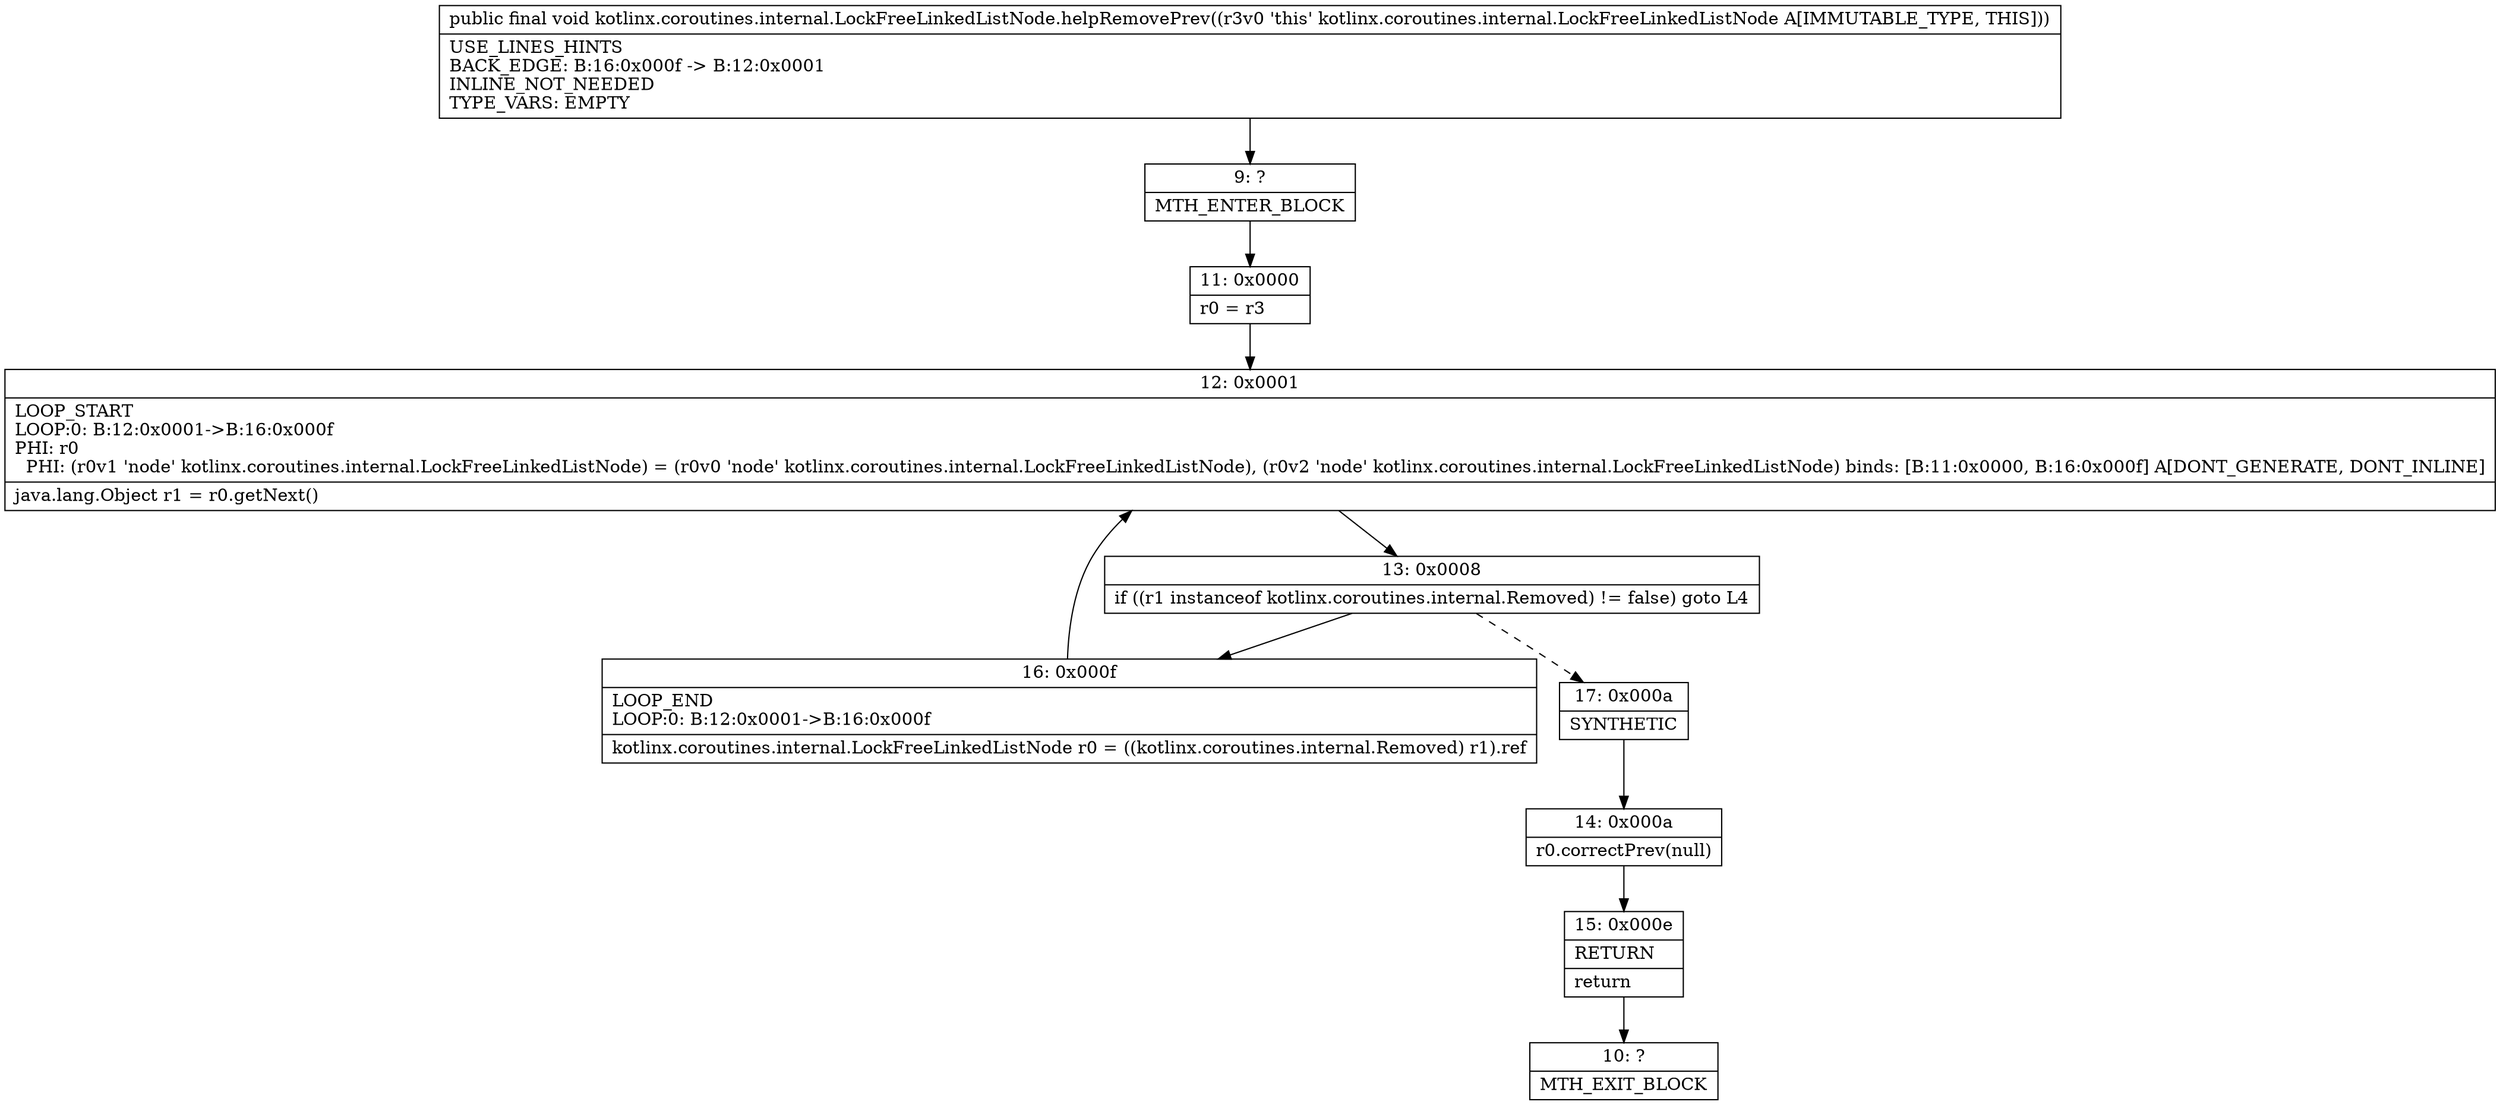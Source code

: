 digraph "CFG forkotlinx.coroutines.internal.LockFreeLinkedListNode.helpRemovePrev()V" {
Node_9 [shape=record,label="{9\:\ ?|MTH_ENTER_BLOCK\l}"];
Node_11 [shape=record,label="{11\:\ 0x0000|r0 = r3\l}"];
Node_12 [shape=record,label="{12\:\ 0x0001|LOOP_START\lLOOP:0: B:12:0x0001\-\>B:16:0x000f\lPHI: r0 \l  PHI: (r0v1 'node' kotlinx.coroutines.internal.LockFreeLinkedListNode) = (r0v0 'node' kotlinx.coroutines.internal.LockFreeLinkedListNode), (r0v2 'node' kotlinx.coroutines.internal.LockFreeLinkedListNode) binds: [B:11:0x0000, B:16:0x000f] A[DONT_GENERATE, DONT_INLINE]\l|java.lang.Object r1 = r0.getNext()\l}"];
Node_13 [shape=record,label="{13\:\ 0x0008|if ((r1 instanceof kotlinx.coroutines.internal.Removed) != false) goto L4\l}"];
Node_16 [shape=record,label="{16\:\ 0x000f|LOOP_END\lLOOP:0: B:12:0x0001\-\>B:16:0x000f\l|kotlinx.coroutines.internal.LockFreeLinkedListNode r0 = ((kotlinx.coroutines.internal.Removed) r1).ref\l}"];
Node_17 [shape=record,label="{17\:\ 0x000a|SYNTHETIC\l}"];
Node_14 [shape=record,label="{14\:\ 0x000a|r0.correctPrev(null)\l}"];
Node_15 [shape=record,label="{15\:\ 0x000e|RETURN\l|return\l}"];
Node_10 [shape=record,label="{10\:\ ?|MTH_EXIT_BLOCK\l}"];
MethodNode[shape=record,label="{public final void kotlinx.coroutines.internal.LockFreeLinkedListNode.helpRemovePrev((r3v0 'this' kotlinx.coroutines.internal.LockFreeLinkedListNode A[IMMUTABLE_TYPE, THIS]))  | USE_LINES_HINTS\lBACK_EDGE: B:16:0x000f \-\> B:12:0x0001\lINLINE_NOT_NEEDED\lTYPE_VARS: EMPTY\l}"];
MethodNode -> Node_9;Node_9 -> Node_11;
Node_11 -> Node_12;
Node_12 -> Node_13;
Node_13 -> Node_16;
Node_13 -> Node_17[style=dashed];
Node_16 -> Node_12;
Node_17 -> Node_14;
Node_14 -> Node_15;
Node_15 -> Node_10;
}

